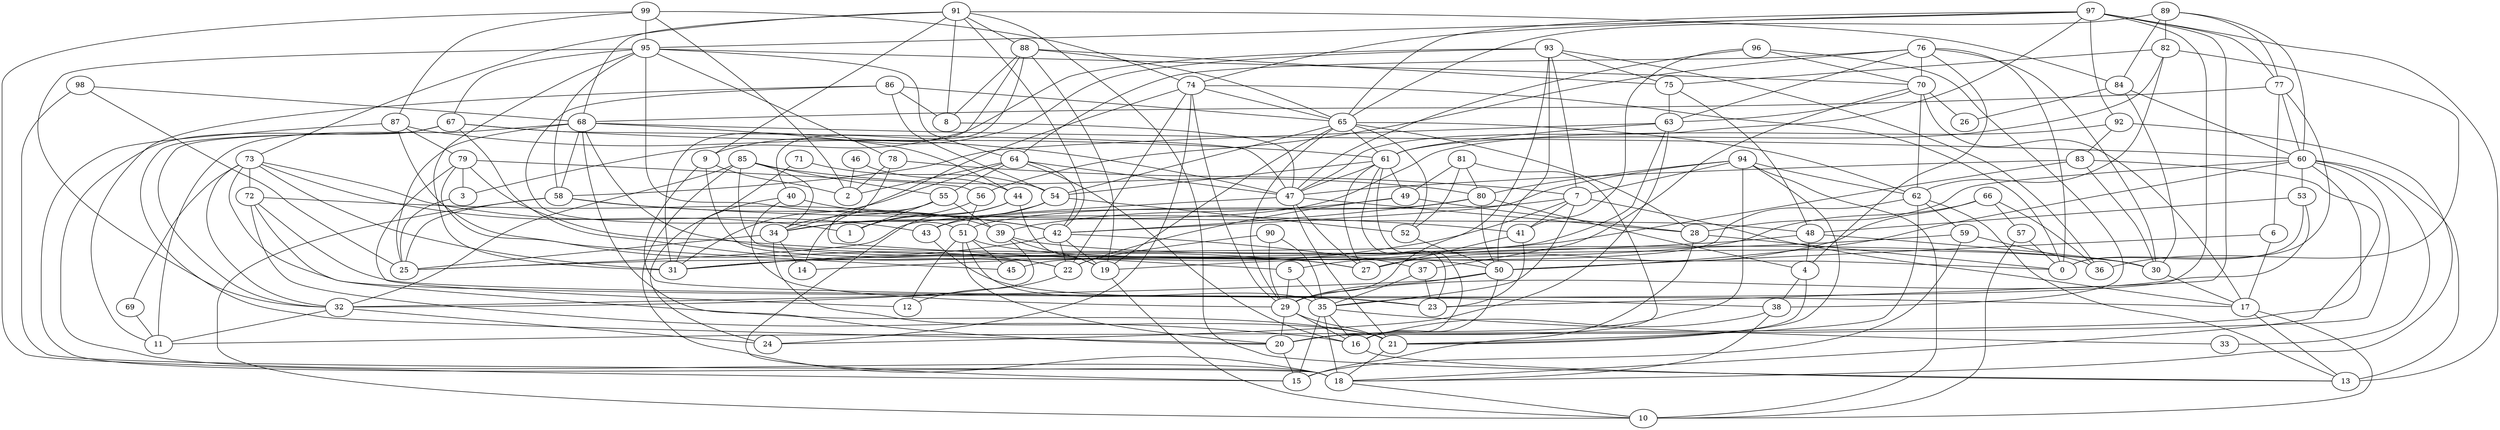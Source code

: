 digraph GG_graph {

subgraph G_graph {
edge [color = black]
"68" -> "44" [dir = none]
"68" -> "58" [dir = none]
"68" -> "27" [dir = none]
"68" -> "11" [dir = none]
"68" -> "25" [dir = none]
"41" -> "23" [dir = none]
"41" -> "27" [dir = none]
"56" -> "1" [dir = none]
"56" -> "51" [dir = none]
"79" -> "12" [dir = none]
"79" -> "45" [dir = none]
"79" -> "3" [dir = none]
"79" -> "30" [dir = none]
"79" -> "56" [dir = none]
"63" -> "61" [dir = none]
"63" -> "25" [dir = none]
"63" -> "24" [dir = none]
"98" -> "18" [dir = none]
"98" -> "25" [dir = none]
"44" -> "19" [dir = none]
"44" -> "1" [dir = none]
"91" -> "84" [dir = none]
"91" -> "68" [dir = none]
"91" -> "88" [dir = none]
"91" -> "13" [dir = none]
"91" -> "9" [dir = none]
"91" -> "8" [dir = none]
"92" -> "18" [dir = none]
"92" -> "83" [dir = none]
"83" -> "31" [dir = none]
"83" -> "47" [dir = none]
"32" -> "24" [dir = none]
"16" -> "13" [dir = none]
"74" -> "22" [dir = none]
"74" -> "65" [dir = none]
"74" -> "29" [dir = none]
"66" -> "19" [dir = none]
"66" -> "27" [dir = none]
"66" -> "36" [dir = none]
"66" -> "57" [dir = none]
"70" -> "26" [dir = none]
"70" -> "37" [dir = none]
"70" -> "17" [dir = none]
"17" -> "13" [dir = none]
"72" -> "16" [dir = none]
"72" -> "42" [dir = none]
"42" -> "19" [dir = none]
"20" -> "15" [dir = none]
"86" -> "11" [dir = none]
"86" -> "8" [dir = none]
"86" -> "54" [dir = none]
"86" -> "65" [dir = none]
"86" -> "51" [dir = none]
"28" -> "15" [dir = none]
"77" -> "6" [dir = none]
"40" -> "39" [dir = none]
"76" -> "30" [dir = none]
"76" -> "0" [dir = none]
"76" -> "63" [dir = none]
"76" -> "56" [dir = none]
"78" -> "7" [dir = none]
"75" -> "63" [dir = none]
"73" -> "69" [dir = none]
"73" -> "43" [dir = none]
"73" -> "1" [dir = none]
"18" -> "10" [dir = none]
"52" -> "50" [dir = none]
"5" -> "35" [dir = none]
"5" -> "29" [dir = none]
"53" -> "0" [dir = none]
"53" -> "48" [dir = none]
"80" -> "42" [dir = none]
"80" -> "50" [dir = none]
"80" -> "4" [dir = none]
"51" -> "20" [dir = none]
"51" -> "35" [dir = none]
"51" -> "45" [dir = none]
"51" -> "12" [dir = none]
"99" -> "15" [dir = none]
"99" -> "95" [dir = none]
"29" -> "20" [dir = none]
"29" -> "16" [dir = none]
"88" -> "40" [dir = none]
"88" -> "19" [dir = none]
"88" -> "65" [dir = none]
"88" -> "75" [dir = none]
"39" -> "32" [dir = none]
"39" -> "19" [dir = none]
"90" -> "29" [dir = none]
"90" -> "35" [dir = none]
"34" -> "21" [dir = none]
"34" -> "14" [dir = none]
"89" -> "82" [dir = none]
"89" -> "60" [dir = none]
"89" -> "65" [dir = none]
"89" -> "84" [dir = none]
"89" -> "77" [dir = none]
"82" -> "61" [dir = none]
"69" -> "11" [dir = none]
"81" -> "49" [dir = none]
"81" -> "52" [dir = none]
"81" -> "80" [dir = none]
"19" -> "10" [dir = none]
"95" -> "70" [dir = none]
"95" -> "64" [dir = none]
"95" -> "58" [dir = none]
"95" -> "67" [dir = none]
"95" -> "32" [dir = none]
"95" -> "78" [dir = none]
"48" -> "31" [dir = none]
"48" -> "30" [dir = none]
"48" -> "4" [dir = none]
"38" -> "18" [dir = none]
"38" -> "16" [dir = none]
"61" -> "16" [dir = none]
"61" -> "23" [dir = none]
"61" -> "47" [dir = none]
"61" -> "49" [dir = none]
"67" -> "18" [dir = none]
"67" -> "27" [dir = none]
"67" -> "47" [dir = none]
"67" -> "20" [dir = none]
"50" -> "29" [dir = none]
"59" -> "36" [dir = none]
"59" -> "15" [dir = none]
"71" -> "31" [dir = none]
"71" -> "54" [dir = none]
"35" -> "33" [dir = none]
"35" -> "18" [dir = none]
"35" -> "15" [dir = none]
"94" -> "42" [dir = none]
"94" -> "62" [dir = none]
"94" -> "20" [dir = none]
"94" -> "80" [dir = none]
"94" -> "7" [dir = none]
"65" -> "28" [dir = none]
"65" -> "29" [dir = none]
"65" -> "19" [dir = none]
"65" -> "61" [dir = none]
"65" -> "54" [dir = none]
"65" -> "52" [dir = none]
"7" -> "41" [dir = none]
"7" -> "51" [dir = none]
"7" -> "35" [dir = none]
"46" -> "2" [dir = none]
"46" -> "44" [dir = none]
"37" -> "35" [dir = none]
"37" -> "23" [dir = none]
"97" -> "13" [dir = none]
"97" -> "47" [dir = none]
"97" -> "95" [dir = none]
"97" -> "65" [dir = none]
"97" -> "23" [dir = none]
"97" -> "35" [dir = none]
"54" -> "34" [dir = none]
"54" -> "43" [dir = none]
"30" -> "17" [dir = none]
"58" -> "42" [dir = none]
"58" -> "10" [dir = none]
"84" -> "60" [dir = none]
"84" -> "30" [dir = none]
"84" -> "26" [dir = none]
"9" -> "22" [dir = none]
"9" -> "2" [dir = none]
"93" -> "9" [dir = none]
"93" -> "29" [dir = none]
"93" -> "36" [dir = none]
"93" -> "3" [dir = none]
"60" -> "53" [dir = none]
"60" -> "11" [dir = none]
"60" -> "33" [dir = none]
"6" -> "50" [dir = none]
"6" -> "17" [dir = none]
"21" -> "18" [dir = none]
"96" -> "70" [dir = none]
"96" -> "41" [dir = none]
"43" -> "23" [dir = none]
"47" -> "27" [dir = none]
"47" -> "25" [dir = none]
"47" -> "21" [dir = none]
"85" -> "32" [dir = none]
"85" -> "34" [dir = none]
"85" -> "80" [dir = none]
"85" -> "0" [dir = none]
"85" -> "18" [dir = none]
"87" -> "18" [dir = none]
"87" -> "47" [dir = none]
"87" -> "22" [dir = none]
"87" -> "79" [dir = none]
"55" -> "14" [dir = none]
"55" -> "34" [dir = none]
"62" -> "45" [dir = none]
"57" -> "10" [dir = none]
"64" -> "2" [dir = none]
"64" -> "47" [dir = none]
"64" -> "16" [dir = none]
"64" -> "31" [dir = none]
"64" -> "55" [dir = none]
"34" -> "25" [dir = none]
"17" -> "10" [dir = none]
"88" -> "8" [dir = none]
"95" -> "48" [dir = none]
"96" -> "47" [dir = none]
"74" -> "34" [dir = none]
"40" -> "29" [dir = none]
"42" -> "31" [dir = none]
"73" -> "31" [dir = none]
"77" -> "0" [dir = none]
"90" -> "22" [dir = none]
"78" -> "2" [dir = none]
"58" -> "25" [dir = none]
"72" -> "17" [dir = none]
"53" -> "29" [dir = none]
"29" -> "21" [dir = none]
"82" -> "62" [dir = none]
"64" -> "42" [dir = none]
"99" -> "2" [dir = none]
"62" -> "13" [dir = none]
"67" -> "32" [dir = none]
"80" -> "43" [dir = none]
"97" -> "77" [dir = none]
"92" -> "34" [dir = none]
"94" -> "10" [dir = none]
"22" -> "12" [dir = none]
"82" -> "75" [dir = none]
"49" -> "39" [dir = none]
"62" -> "21" [dir = none]
"42" -> "22" [dir = none]
"57" -> "0" [dir = none]
"47" -> "28" [dir = none]
"91" -> "73" [dir = none]
"7" -> "14" [dir = none]
"7" -> "17" [dir = none]
"9" -> "38" [dir = none]
"83" -> "18" [dir = none]
"93" -> "7" [dir = none]
"60" -> "13" [dir = none]
"4" -> "38" [dir = none]
"54" -> "52" [dir = none]
"72" -> "21" [dir = none]
"44" -> "15" [dir = none]
"78" -> "5" [dir = none]
"82" -> "36" [dir = none]
"58" -> "41" [dir = none]
"40" -> "24" [dir = none]
"91" -> "42" [dir = none]
"93" -> "75" [dir = none]
"55" -> "39" [dir = none]
"49" -> "22" [dir = none]
"50" -> "32" [dir = none]
"42" -> "37" [dir = none]
"61" -> "54" [dir = none]
"60" -> "20" [dir = none]
"76" -> "4" [dir = none]
"76" -> "70" [dir = none]
"76" -> "64" [dir = none]
"70" -> "63" [dir = none]
"51" -> "50" [dir = none]
"28" -> "0" [dir = none]
"32" -> "11" [dir = none]
"74" -> "24" [dir = none]
"59" -> "5" [dir = none]
"73" -> "72" [dir = none]
"97" -> "74" [dir = none]
"65" -> "62" [dir = none]
"3" -> "25" [dir = none]
"93" -> "50" [dir = none]
"55" -> "1" [dir = none]
"50" -> "16" [dir = none]
"99" -> "87" [dir = none]
"60" -> "50" [dir = none]
"62" -> "59" [dir = none]
"77" -> "68" [dir = none]
"96" -> "38" [dir = none]
"35" -> "16" [dir = none]
"60" -> "28" [dir = none]
"68" -> "20" [dir = none]
"73" -> "23" [dir = none]
"98" -> "68" [dir = none]
"81" -> "20" [dir = none]
"94" -> "21" [dir = none]
"67" -> "61" [dir = none]
"49" -> "28" [dir = none]
"70" -> "62" [dir = none]
"61" -> "27" [dir = none]
"73" -> "32" [dir = none]
"75" -> "48" [dir = none]
"68" -> "60" [dir = none]
"63" -> "58" [dir = none]
"83" -> "30" [dir = none]
"8" -> "47" [dir = none]
"99" -> "74" [dir = none]
"4" -> "21" [dir = none]
"88" -> "31" [dir = none]
"85" -> "55" [dir = none]
"97" -> "92" [dir = none]
"95" -> "31" [dir = none]
"39" -> "30" [dir = none]
"77" -> "60" [dir = none]
"74" -> "0" [dir = none]
}

}
